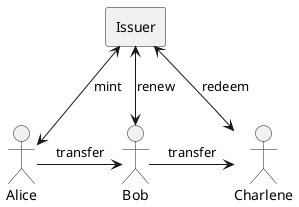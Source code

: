 @startuml
' skinparam backgroundColor transparent

rectangle Issuer as issuer
actor Alice as alice
actor Bob as bob
actor Charlene as charlene

issuer <--> alice: mint
alice -> bob: transfer
issuer <--> bob: renew
bob -> charlene: transfer
issuer <--> charlene: redeem

@enduml
